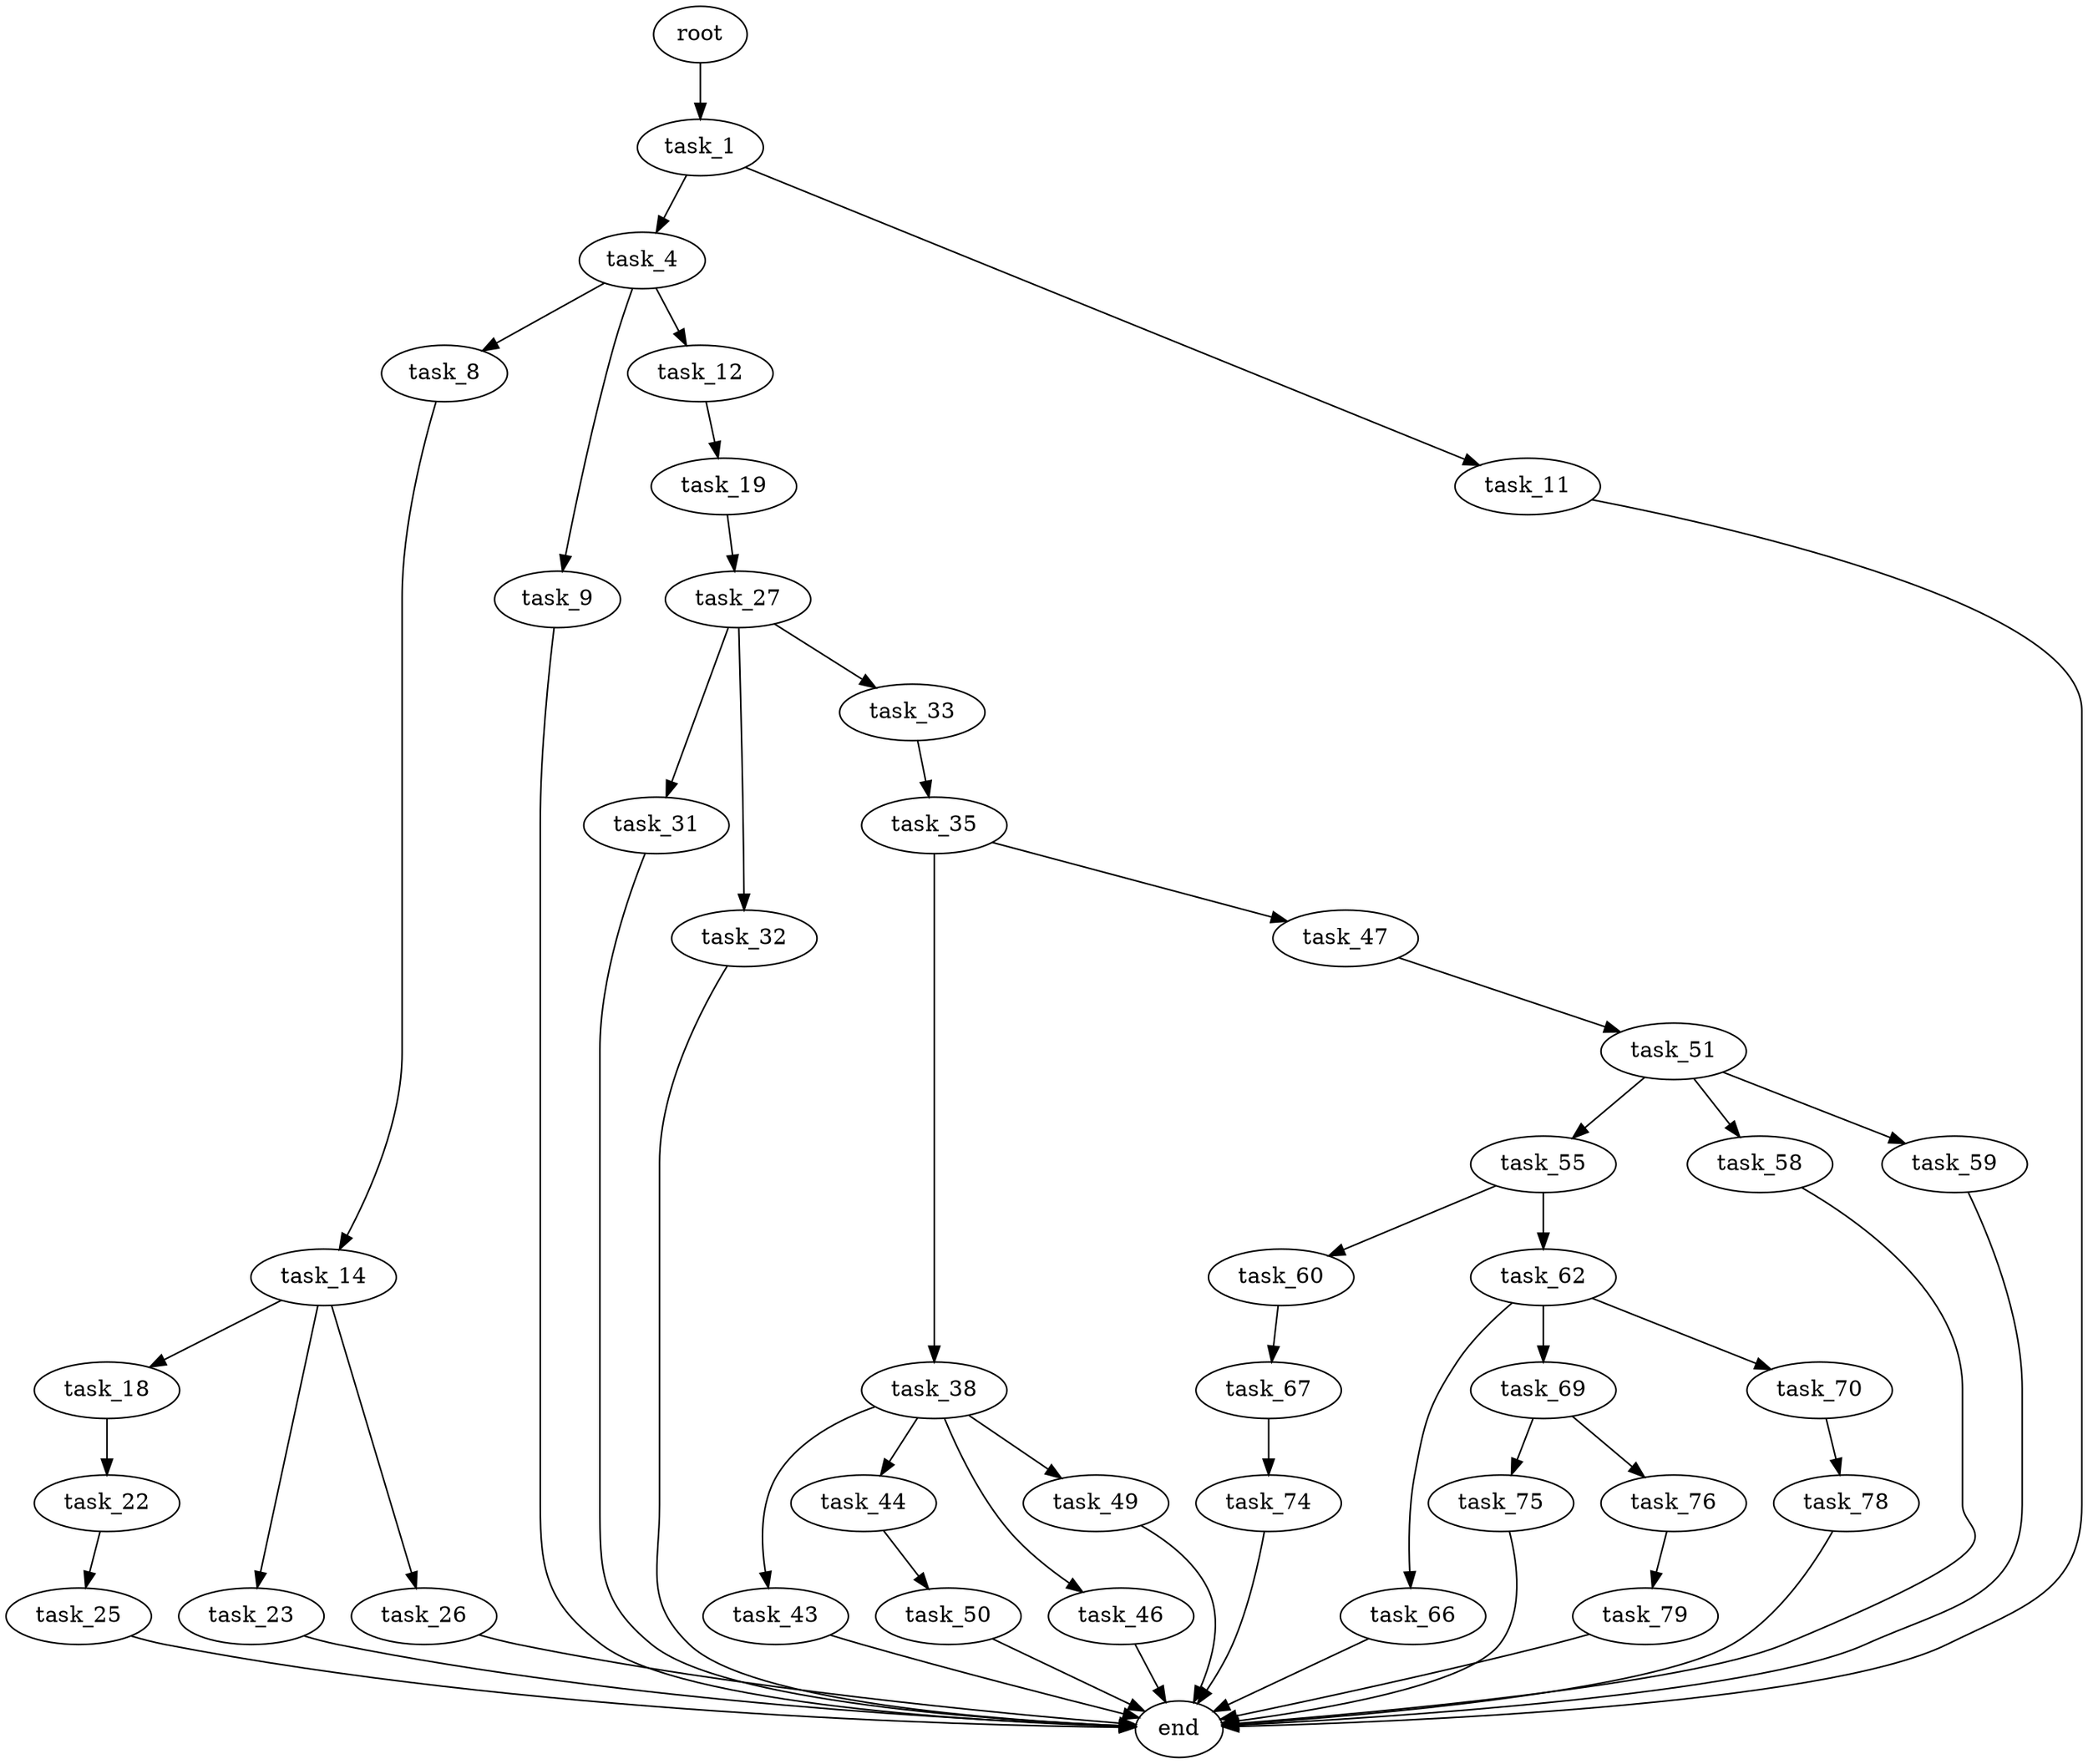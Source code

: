 digraph G {
  root [size="0.000000"];
  task_1 [size="126141606095.000000"];
  task_4 [size="549755813888.000000"];
  task_8 [size="782757789696.000000"];
  task_9 [size="549755813888.000000"];
  task_11 [size="782757789696.000000"];
  task_12 [size="368293445632.000000"];
  task_14 [size="549755813888.000000"];
  task_18 [size="37419079295.000000"];
  task_19 [size="391635588545.000000"];
  task_22 [size="17738685481.000000"];
  task_23 [size="3997957206.000000"];
  task_25 [size="10064714986.000000"];
  task_26 [size="4355772468.000000"];
  task_27 [size="365693472342.000000"];
  task_31 [size="12741139159.000000"];
  task_32 [size="1073741824000.000000"];
  task_33 [size="23597502137.000000"];
  task_35 [size="10671139814.000000"];
  task_38 [size="15178603536.000000"];
  task_43 [size="567660628453.000000"];
  task_44 [size="76160349307.000000"];
  task_46 [size="10355791502.000000"];
  task_47 [size="368293445632.000000"];
  task_49 [size="52684942177.000000"];
  task_50 [size="549755813888.000000"];
  task_51 [size="782757789696.000000"];
  task_55 [size="94685365335.000000"];
  task_58 [size="8589934592.000000"];
  task_59 [size="11433640747.000000"];
  task_60 [size="549755813888.000000"];
  task_62 [size="782757789696.000000"];
  task_66 [size="68719476736.000000"];
  task_67 [size="9140348151.000000"];
  task_69 [size="231928233984.000000"];
  task_70 [size="3201967760.000000"];
  task_74 [size="8589934592.000000"];
  task_75 [size="169156476785.000000"];
  task_76 [size="105043005567.000000"];
  task_78 [size="10701893849.000000"];
  task_79 [size="28991029248.000000"];
  end [size="0.000000"];

  root -> task_1 [size="1.000000"];
  task_1 -> task_4 [size="209715200.000000"];
  task_1 -> task_11 [size="209715200.000000"];
  task_4 -> task_8 [size="536870912.000000"];
  task_4 -> task_9 [size="536870912.000000"];
  task_4 -> task_12 [size="536870912.000000"];
  task_8 -> task_14 [size="679477248.000000"];
  task_9 -> end [size="1.000000"];
  task_11 -> end [size="1.000000"];
  task_12 -> task_19 [size="411041792.000000"];
  task_14 -> task_18 [size="536870912.000000"];
  task_14 -> task_23 [size="536870912.000000"];
  task_14 -> task_26 [size="536870912.000000"];
  task_18 -> task_22 [size="838860800.000000"];
  task_19 -> task_27 [size="301989888.000000"];
  task_22 -> task_25 [size="411041792.000000"];
  task_23 -> end [size="1.000000"];
  task_25 -> end [size="1.000000"];
  task_26 -> end [size="1.000000"];
  task_27 -> task_31 [size="536870912.000000"];
  task_27 -> task_32 [size="536870912.000000"];
  task_27 -> task_33 [size="536870912.000000"];
  task_31 -> end [size="1.000000"];
  task_32 -> end [size="1.000000"];
  task_33 -> task_35 [size="411041792.000000"];
  task_35 -> task_38 [size="838860800.000000"];
  task_35 -> task_47 [size="838860800.000000"];
  task_38 -> task_43 [size="301989888.000000"];
  task_38 -> task_44 [size="301989888.000000"];
  task_38 -> task_46 [size="301989888.000000"];
  task_38 -> task_49 [size="301989888.000000"];
  task_43 -> end [size="1.000000"];
  task_44 -> task_50 [size="75497472.000000"];
  task_46 -> end [size="1.000000"];
  task_47 -> task_51 [size="411041792.000000"];
  task_49 -> end [size="1.000000"];
  task_50 -> end [size="1.000000"];
  task_51 -> task_55 [size="679477248.000000"];
  task_51 -> task_58 [size="679477248.000000"];
  task_51 -> task_59 [size="679477248.000000"];
  task_55 -> task_60 [size="75497472.000000"];
  task_55 -> task_62 [size="75497472.000000"];
  task_58 -> end [size="1.000000"];
  task_59 -> end [size="1.000000"];
  task_60 -> task_67 [size="536870912.000000"];
  task_62 -> task_66 [size="679477248.000000"];
  task_62 -> task_69 [size="679477248.000000"];
  task_62 -> task_70 [size="679477248.000000"];
  task_66 -> end [size="1.000000"];
  task_67 -> task_74 [size="209715200.000000"];
  task_69 -> task_75 [size="301989888.000000"];
  task_69 -> task_76 [size="301989888.000000"];
  task_70 -> task_78 [size="209715200.000000"];
  task_74 -> end [size="1.000000"];
  task_75 -> end [size="1.000000"];
  task_76 -> task_79 [size="209715200.000000"];
  task_78 -> end [size="1.000000"];
  task_79 -> end [size="1.000000"];
}
